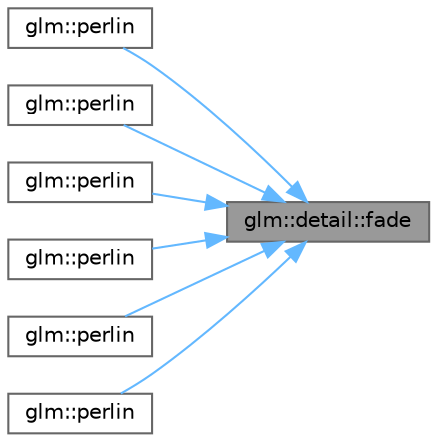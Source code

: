 digraph "glm::detail::fade"
{
 // LATEX_PDF_SIZE
  bgcolor="transparent";
  edge [fontname=Helvetica,fontsize=10,labelfontname=Helvetica,labelfontsize=10];
  node [fontname=Helvetica,fontsize=10,shape=box,height=0.2,width=0.4];
  rankdir="RL";
  Node1 [id="Node000001",label="glm::detail::fade",height=0.2,width=0.4,color="gray40", fillcolor="grey60", style="filled", fontcolor="black",tooltip=" "];
  Node1 -> Node2 [id="edge7_Node000001_Node000002",dir="back",color="steelblue1",style="solid",tooltip=" "];
  Node2 [id="Node000002",label="glm::perlin",height=0.2,width=0.4,color="grey40", fillcolor="white", style="filled",URL="$namespaceglm.html#a54326f7a6c7c00d7702fe6f15fa0d13f",tooltip=" "];
  Node1 -> Node3 [id="edge8_Node000001_Node000003",dir="back",color="steelblue1",style="solid",tooltip=" "];
  Node3 [id="Node000003",label="glm::perlin",height=0.2,width=0.4,color="grey40", fillcolor="white", style="filled",URL="$namespaceglm.html#aa9d7537f6a631bed7dc89a866590c2b8",tooltip=" "];
  Node1 -> Node4 [id="edge9_Node000001_Node000004",dir="back",color="steelblue1",style="solid",tooltip=" "];
  Node4 [id="Node000004",label="glm::perlin",height=0.2,width=0.4,color="grey40", fillcolor="white", style="filled",URL="$namespaceglm.html#add5d8345389c307da58e6916d949c4be",tooltip=" "];
  Node1 -> Node5 [id="edge10_Node000001_Node000005",dir="back",color="steelblue1",style="solid",tooltip=" "];
  Node5 [id="Node000005",label="glm::perlin",height=0.2,width=0.4,color="grey40", fillcolor="white", style="filled",URL="$namespaceglm.html#aea1a673faff023ed76c5b8a54ee6b1c0",tooltip=" "];
  Node1 -> Node6 [id="edge11_Node000001_Node000006",dir="back",color="steelblue1",style="solid",tooltip=" "];
  Node6 [id="Node000006",label="glm::perlin",height=0.2,width=0.4,color="grey40", fillcolor="white", style="filled",URL="$namespaceglm.html#ad9c74f290ab9071e4b3d158d62c7efdf",tooltip=" "];
  Node1 -> Node7 [id="edge12_Node000001_Node000007",dir="back",color="steelblue1",style="solid",tooltip=" "];
  Node7 [id="Node000007",label="glm::perlin",height=0.2,width=0.4,color="grey40", fillcolor="white", style="filled",URL="$namespaceglm.html#a28583ae399b336a17defb061fba44ce5",tooltip=" "];
}
